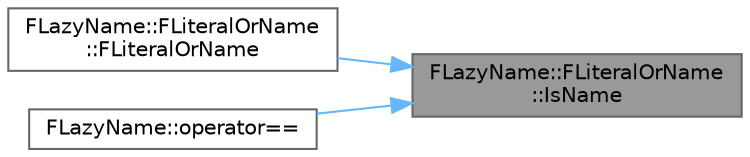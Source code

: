 digraph "FLazyName::FLiteralOrName::IsName"
{
 // INTERACTIVE_SVG=YES
 // LATEX_PDF_SIZE
  bgcolor="transparent";
  edge [fontname=Helvetica,fontsize=10,labelfontname=Helvetica,labelfontsize=10];
  node [fontname=Helvetica,fontsize=10,shape=box,height=0.2,width=0.4];
  rankdir="RL";
  Node1 [id="Node000001",label="FLazyName::FLiteralOrName\l::IsName",height=0.2,width=0.4,color="gray40", fillcolor="grey60", style="filled", fontcolor="black",tooltip=" "];
  Node1 -> Node2 [id="edge1_Node000001_Node000002",dir="back",color="steelblue1",style="solid",tooltip=" "];
  Node2 [id="Node000002",label="FLazyName::FLiteralOrName\l::FLiteralOrName",height=0.2,width=0.4,color="grey40", fillcolor="white", style="filled",URL="$d7/ddd/structFLazyName_1_1FLiteralOrName.html#a903682bb5787c7c1a2ac39926517d4a0",tooltip=" "];
  Node1 -> Node3 [id="edge2_Node000001_Node000003",dir="back",color="steelblue1",style="solid",tooltip=" "];
  Node3 [id="Node000003",label="FLazyName::operator==",height=0.2,width=0.4,color="grey40", fillcolor="white", style="filled",URL="$de/d2a/classFLazyName.html#afdce1fbf8d818ab5c4b620da21eed459",tooltip=" "];
}
